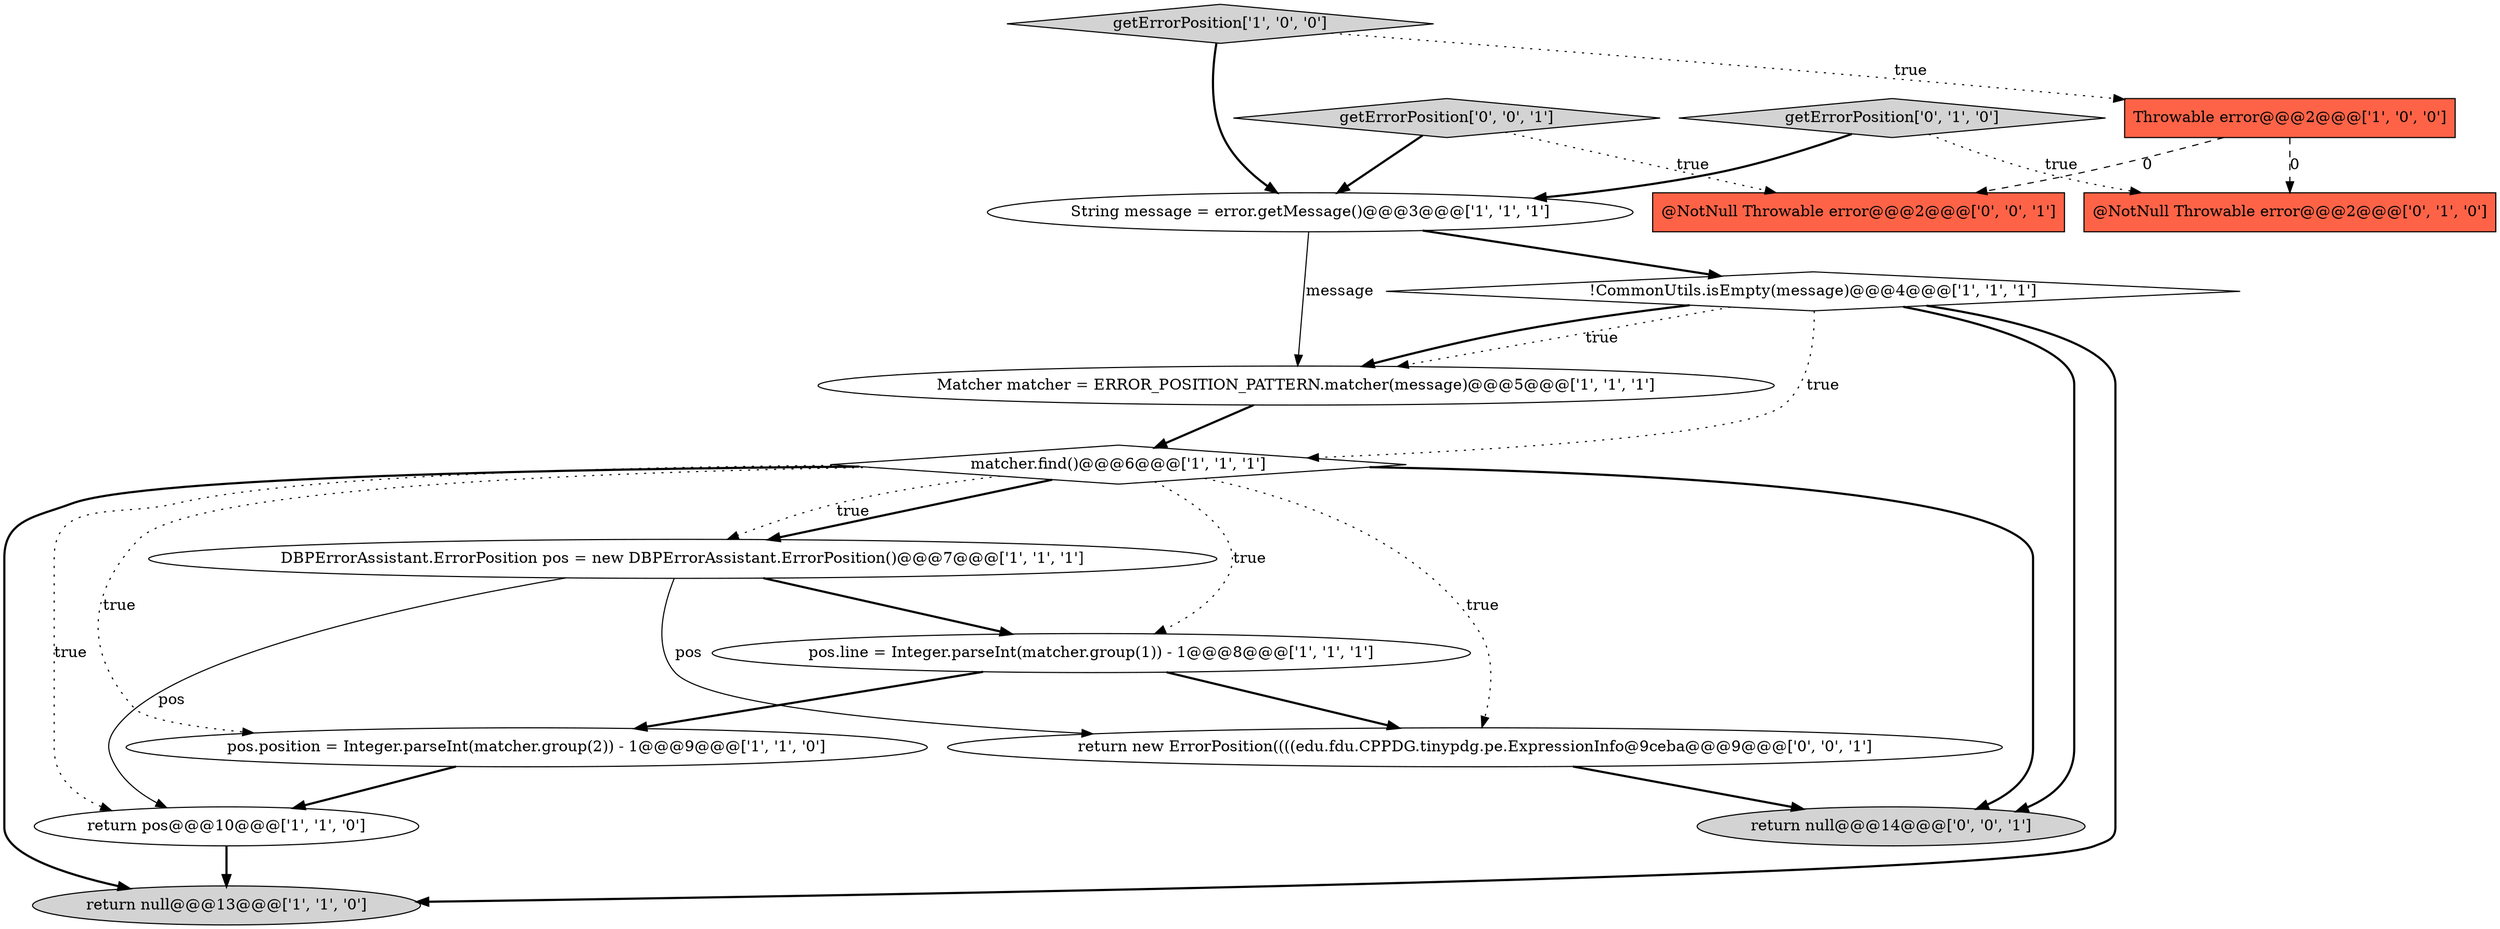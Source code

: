 digraph {
4 [style = filled, label = "pos.line = Integer.parseInt(matcher.group(1)) - 1@@@8@@@['1', '1', '1']", fillcolor = white, shape = ellipse image = "AAA0AAABBB1BBB"];
6 [style = filled, label = "return pos@@@10@@@['1', '1', '0']", fillcolor = white, shape = ellipse image = "AAA0AAABBB1BBB"];
9 [style = filled, label = "Throwable error@@@2@@@['1', '0', '0']", fillcolor = tomato, shape = box image = "AAA1AAABBB1BBB"];
12 [style = filled, label = "@NotNull Throwable error@@@2@@@['0', '1', '0']", fillcolor = tomato, shape = box image = "AAA1AAABBB2BBB"];
1 [style = filled, label = "return null@@@13@@@['1', '1', '0']", fillcolor = lightgray, shape = ellipse image = "AAA0AAABBB1BBB"];
16 [style = filled, label = "getErrorPosition['0', '0', '1']", fillcolor = lightgray, shape = diamond image = "AAA0AAABBB3BBB"];
7 [style = filled, label = "String message = error.getMessage()@@@3@@@['1', '1', '1']", fillcolor = white, shape = ellipse image = "AAA0AAABBB1BBB"];
8 [style = filled, label = "pos.position = Integer.parseInt(matcher.group(2)) - 1@@@9@@@['1', '1', '0']", fillcolor = white, shape = ellipse image = "AAA0AAABBB1BBB"];
0 [style = filled, label = "matcher.find()@@@6@@@['1', '1', '1']", fillcolor = white, shape = diamond image = "AAA0AAABBB1BBB"];
5 [style = filled, label = "Matcher matcher = ERROR_POSITION_PATTERN.matcher(message)@@@5@@@['1', '1', '1']", fillcolor = white, shape = ellipse image = "AAA0AAABBB1BBB"];
10 [style = filled, label = "getErrorPosition['1', '0', '0']", fillcolor = lightgray, shape = diamond image = "AAA0AAABBB1BBB"];
14 [style = filled, label = "return null@@@14@@@['0', '0', '1']", fillcolor = lightgray, shape = ellipse image = "AAA0AAABBB3BBB"];
3 [style = filled, label = "DBPErrorAssistant.ErrorPosition pos = new DBPErrorAssistant.ErrorPosition()@@@7@@@['1', '1', '1']", fillcolor = white, shape = ellipse image = "AAA0AAABBB1BBB"];
15 [style = filled, label = "@NotNull Throwable error@@@2@@@['0', '0', '1']", fillcolor = tomato, shape = box image = "AAA0AAABBB3BBB"];
11 [style = filled, label = "getErrorPosition['0', '1', '0']", fillcolor = lightgray, shape = diamond image = "AAA0AAABBB2BBB"];
13 [style = filled, label = "return new ErrorPosition((((edu.fdu.CPPDG.tinypdg.pe.ExpressionInfo@9ceba@@@9@@@['0', '0', '1']", fillcolor = white, shape = ellipse image = "AAA0AAABBB3BBB"];
2 [style = filled, label = "!CommonUtils.isEmpty(message)@@@4@@@['1', '1', '1']", fillcolor = white, shape = diamond image = "AAA0AAABBB1BBB"];
0->3 [style = bold, label=""];
2->0 [style = dotted, label="true"];
0->13 [style = dotted, label="true"];
2->1 [style = bold, label=""];
4->13 [style = bold, label=""];
0->4 [style = dotted, label="true"];
11->12 [style = dotted, label="true"];
16->7 [style = bold, label=""];
8->6 [style = bold, label=""];
3->13 [style = solid, label="pos"];
0->6 [style = dotted, label="true"];
10->9 [style = dotted, label="true"];
3->4 [style = bold, label=""];
10->7 [style = bold, label=""];
0->8 [style = dotted, label="true"];
7->5 [style = solid, label="message"];
6->1 [style = bold, label=""];
0->14 [style = bold, label=""];
3->6 [style = solid, label="pos"];
5->0 [style = bold, label=""];
9->15 [style = dashed, label="0"];
7->2 [style = bold, label=""];
0->1 [style = bold, label=""];
2->14 [style = bold, label=""];
4->8 [style = bold, label=""];
9->12 [style = dashed, label="0"];
0->3 [style = dotted, label="true"];
2->5 [style = dotted, label="true"];
13->14 [style = bold, label=""];
11->7 [style = bold, label=""];
2->5 [style = bold, label=""];
16->15 [style = dotted, label="true"];
}
